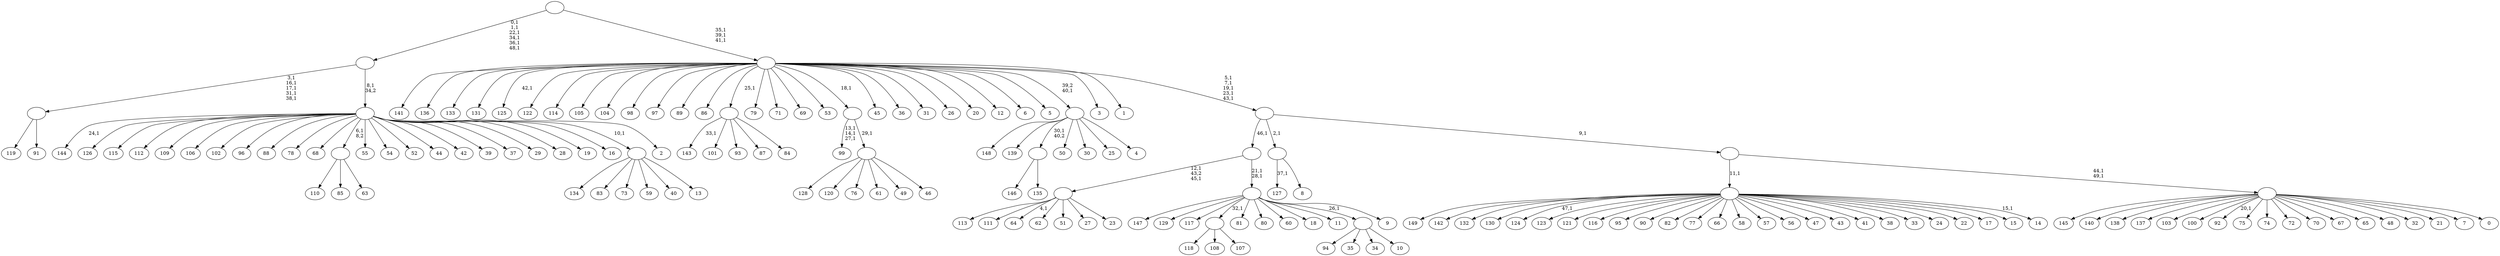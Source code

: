 digraph T {
	200 [label="149"]
	199 [label="148"]
	198 [label="147"]
	197 [label="146"]
	196 [label="145"]
	195 [label="144"]
	193 [label="143"]
	191 [label="142"]
	190 [label="141"]
	189 [label="140"]
	188 [label="139"]
	187 [label="138"]
	186 [label="137"]
	185 [label="136"]
	184 [label="135"]
	183 [label=""]
	182 [label="134"]
	181 [label="133"]
	180 [label="132"]
	179 [label="131"]
	178 [label="130"]
	177 [label="129"]
	176 [label="128"]
	175 [label="127"]
	173 [label="126"]
	172 [label="125"]
	170 [label="124"]
	168 [label="123"]
	167 [label="122"]
	166 [label="121"]
	165 [label="120"]
	164 [label="119"]
	163 [label="118"]
	162 [label="117"]
	161 [label="116"]
	160 [label="115"]
	159 [label="114"]
	158 [label="113"]
	157 [label="112"]
	156 [label="111"]
	155 [label="110"]
	154 [label="109"]
	153 [label="108"]
	152 [label="107"]
	151 [label=""]
	150 [label="106"]
	149 [label="105"]
	148 [label="104"]
	147 [label="103"]
	146 [label="102"]
	145 [label="101"]
	144 [label="100"]
	143 [label="99"]
	139 [label="98"]
	138 [label="97"]
	137 [label="96"]
	136 [label="95"]
	135 [label="94"]
	134 [label="93"]
	133 [label="92"]
	131 [label="91"]
	130 [label=""]
	125 [label="90"]
	124 [label="89"]
	123 [label="88"]
	122 [label="87"]
	121 [label="86"]
	120 [label="85"]
	119 [label="84"]
	118 [label=""]
	117 [label="83"]
	116 [label="82"]
	115 [label="81"]
	114 [label="80"]
	113 [label="79"]
	112 [label="78"]
	111 [label="77"]
	110 [label="76"]
	109 [label="75"]
	108 [label="74"]
	107 [label="73"]
	106 [label="72"]
	105 [label="71"]
	104 [label="70"]
	103 [label="69"]
	102 [label="68"]
	101 [label="67"]
	100 [label="66"]
	99 [label="65"]
	98 [label="64"]
	96 [label="63"]
	95 [label=""]
	94 [label="62"]
	93 [label="61"]
	92 [label="60"]
	91 [label="59"]
	90 [label="58"]
	89 [label="57"]
	88 [label="56"]
	87 [label="55"]
	86 [label="54"]
	85 [label="53"]
	84 [label="52"]
	83 [label="51"]
	82 [label="50"]
	81 [label="49"]
	80 [label="48"]
	79 [label="47"]
	78 [label="46"]
	77 [label=""]
	76 [label=""]
	75 [label="45"]
	74 [label="44"]
	73 [label="43"]
	72 [label="42"]
	71 [label="41"]
	70 [label="40"]
	69 [label="39"]
	68 [label="38"]
	67 [label="37"]
	66 [label="36"]
	65 [label="35"]
	64 [label="34"]
	63 [label="33"]
	62 [label="32"]
	61 [label="31"]
	60 [label="30"]
	59 [label="29"]
	58 [label="28"]
	57 [label="27"]
	56 [label="26"]
	55 [label="25"]
	54 [label="24"]
	53 [label="23"]
	52 [label=""]
	50 [label="22"]
	49 [label="21"]
	48 [label="20"]
	47 [label="19"]
	46 [label="18"]
	45 [label="17"]
	44 [label="16"]
	43 [label="15"]
	42 [label="14"]
	40 [label=""]
	39 [label="13"]
	38 [label=""]
	37 [label="12"]
	36 [label="11"]
	35 [label="10"]
	34 [label=""]
	33 [label="9"]
	32 [label=""]
	30 [label=""]
	29 [label="8"]
	28 [label=""]
	27 [label="7"]
	26 [label="6"]
	25 [label="5"]
	24 [label="4"]
	23 [label=""]
	22 [label="3"]
	21 [label="2"]
	20 [label=""]
	19 [label=""]
	13 [label="1"]
	12 [label="0"]
	11 [label=""]
	9 [label=""]
	8 [label=""]
	3 [label=""]
	0 [label=""]
	183 -> 197 [label=""]
	183 -> 184 [label=""]
	151 -> 163 [label=""]
	151 -> 153 [label=""]
	151 -> 152 [label=""]
	130 -> 164 [label=""]
	130 -> 131 [label=""]
	118 -> 193 [label="33,1"]
	118 -> 145 [label=""]
	118 -> 134 [label=""]
	118 -> 122 [label=""]
	118 -> 119 [label=""]
	95 -> 155 [label=""]
	95 -> 120 [label=""]
	95 -> 96 [label=""]
	77 -> 176 [label=""]
	77 -> 165 [label=""]
	77 -> 110 [label=""]
	77 -> 93 [label=""]
	77 -> 81 [label=""]
	77 -> 78 [label=""]
	76 -> 143 [label="13,1\n14,1\n27,1"]
	76 -> 77 [label="29,1"]
	52 -> 98 [label="4,1"]
	52 -> 158 [label=""]
	52 -> 156 [label=""]
	52 -> 94 [label=""]
	52 -> 83 [label=""]
	52 -> 57 [label=""]
	52 -> 53 [label=""]
	40 -> 42 [label="15,1"]
	40 -> 170 [label="47,1"]
	40 -> 200 [label=""]
	40 -> 191 [label=""]
	40 -> 180 [label=""]
	40 -> 178 [label=""]
	40 -> 168 [label=""]
	40 -> 166 [label=""]
	40 -> 161 [label=""]
	40 -> 136 [label=""]
	40 -> 125 [label=""]
	40 -> 116 [label=""]
	40 -> 111 [label=""]
	40 -> 100 [label=""]
	40 -> 90 [label=""]
	40 -> 89 [label=""]
	40 -> 88 [label=""]
	40 -> 79 [label=""]
	40 -> 73 [label=""]
	40 -> 71 [label=""]
	40 -> 68 [label=""]
	40 -> 63 [label=""]
	40 -> 54 [label=""]
	40 -> 50 [label=""]
	40 -> 45 [label=""]
	40 -> 43 [label=""]
	38 -> 182 [label=""]
	38 -> 117 [label=""]
	38 -> 107 [label=""]
	38 -> 91 [label=""]
	38 -> 70 [label=""]
	38 -> 39 [label=""]
	34 -> 135 [label=""]
	34 -> 65 [label=""]
	34 -> 64 [label=""]
	34 -> 35 [label=""]
	32 -> 198 [label=""]
	32 -> 177 [label=""]
	32 -> 162 [label=""]
	32 -> 151 [label="32,1"]
	32 -> 115 [label=""]
	32 -> 114 [label=""]
	32 -> 92 [label=""]
	32 -> 46 [label=""]
	32 -> 36 [label=""]
	32 -> 34 [label="26,1"]
	32 -> 33 [label=""]
	30 -> 32 [label="21,1\n28,1"]
	30 -> 52 [label="12,1\n43,2\n45,1"]
	28 -> 175 [label="37,1"]
	28 -> 29 [label=""]
	23 -> 199 [label=""]
	23 -> 188 [label=""]
	23 -> 183 [label="30,1\n40,2"]
	23 -> 82 [label=""]
	23 -> 60 [label=""]
	23 -> 55 [label=""]
	23 -> 24 [label=""]
	20 -> 195 [label="24,1"]
	20 -> 173 [label=""]
	20 -> 160 [label=""]
	20 -> 157 [label=""]
	20 -> 154 [label=""]
	20 -> 150 [label=""]
	20 -> 146 [label=""]
	20 -> 137 [label=""]
	20 -> 123 [label=""]
	20 -> 112 [label=""]
	20 -> 102 [label=""]
	20 -> 95 [label="6,1\n8,2"]
	20 -> 87 [label=""]
	20 -> 86 [label=""]
	20 -> 84 [label=""]
	20 -> 74 [label=""]
	20 -> 72 [label=""]
	20 -> 69 [label=""]
	20 -> 67 [label=""]
	20 -> 59 [label=""]
	20 -> 58 [label=""]
	20 -> 47 [label=""]
	20 -> 44 [label=""]
	20 -> 38 [label="10,1"]
	20 -> 21 [label=""]
	19 -> 130 [label="3,1\n16,1\n17,1\n31,1\n38,1"]
	19 -> 20 [label="8,1\n34,2"]
	11 -> 133 [label="20,1"]
	11 -> 196 [label=""]
	11 -> 189 [label=""]
	11 -> 187 [label=""]
	11 -> 186 [label=""]
	11 -> 147 [label=""]
	11 -> 144 [label=""]
	11 -> 109 [label=""]
	11 -> 108 [label=""]
	11 -> 106 [label=""]
	11 -> 104 [label=""]
	11 -> 101 [label=""]
	11 -> 99 [label=""]
	11 -> 80 [label=""]
	11 -> 62 [label=""]
	11 -> 49 [label=""]
	11 -> 27 [label=""]
	11 -> 12 [label=""]
	9 -> 11 [label="44,1\n49,1"]
	9 -> 40 [label="11,1"]
	8 -> 30 [label="46,1"]
	8 -> 28 [label="2,1"]
	8 -> 9 [label="9,1"]
	3 -> 8 [label="5,1\n7,1\n19,1\n23,1\n43,1"]
	3 -> 172 [label="42,1"]
	3 -> 190 [label=""]
	3 -> 185 [label=""]
	3 -> 181 [label=""]
	3 -> 179 [label=""]
	3 -> 167 [label=""]
	3 -> 159 [label=""]
	3 -> 149 [label=""]
	3 -> 148 [label=""]
	3 -> 139 [label=""]
	3 -> 138 [label=""]
	3 -> 124 [label=""]
	3 -> 121 [label=""]
	3 -> 118 [label="25,1"]
	3 -> 113 [label=""]
	3 -> 105 [label=""]
	3 -> 103 [label=""]
	3 -> 85 [label=""]
	3 -> 76 [label="18,1"]
	3 -> 75 [label=""]
	3 -> 66 [label=""]
	3 -> 61 [label=""]
	3 -> 56 [label=""]
	3 -> 48 [label=""]
	3 -> 37 [label=""]
	3 -> 26 [label=""]
	3 -> 25 [label=""]
	3 -> 23 [label="39,2\n40,1"]
	3 -> 22 [label=""]
	3 -> 13 [label=""]
	0 -> 3 [label="35,1\n39,1\n41,1"]
	0 -> 19 [label="0,1\n1,1\n22,1\n34,1\n36,1\n48,1"]
}
